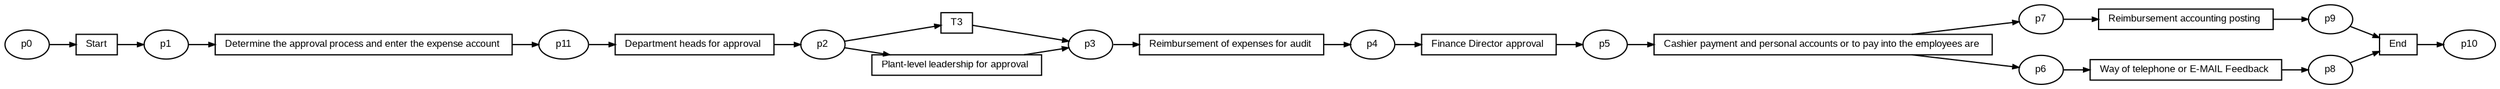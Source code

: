 digraph G {ranksep=".3"; fontsize="8"; remincross=true; margin="0.0,0.0"; fontname="Arial";rankdir="LR"; 
edge [arrowsize="0.5"];
node [height=".2",width=".2",fontname="Arial",fontsize="8"];
t0 [shape="box",label="Reimbursement accounting posting "];
t1 [shape="box",label="Way of telephone or E-MAIL Feedback "];
t2 [shape="box",label="Cashier payment and personal accounts or to pay into the employees are "];
t3 [shape="box",label="Finance Director approval "];
t4 [shape="box",label="Reimbursement of expenses for audit "];
t5 [shape="box",label="T3"];
t6 [shape="box",label="Plant-level leadership for approval "];
t7 [shape="box",label="Department heads for approval "];
t8 [shape="box",label="Determine the approval process and enter the expense account "];
t9 [shape="box",label="Start"];
t10 [shape="box",label="End"];
p0 [shape="oval",label="p2"];
p1 [shape="oval",label="p11"];
p2 [shape="oval",label="p10"];
p3 [shape="oval",label="p1"];
p4 [shape="oval",label="p0"];
p5 [shape="oval",label="p9"];
p6 [shape="oval",label="p8"];
p7 [shape="oval",label="p7"];
p8 [shape="oval",label="p6"];
p9 [shape="oval",label="p5"];
p10 [shape="oval",label="p4"];
p11 [shape="oval",label="p3"];
p1 -> t7[label=""];
p3 -> t8[label=""];
t9 -> p3[label=""];
p0 -> t6[label=""];
t7 -> p0[label=""];
t8 -> p1[label=""];
t1 -> p6[label=""];
t0 -> p5[label=""];
t10 -> p2[label=""];
t3 -> p9[label=""];
p6 -> t10[label=""];
p8 -> t1[label=""];
p4 -> t9[label=""];
t2 -> p8[label=""];
p5 -> t10[label=""];
p7 -> t0[label=""];
p0 -> t5[label=""];
t2 -> p7[label=""];
p11 -> t4[label=""];
t6 -> p11[label=""];
p10 -> t3[label=""];
t5 -> p11[label=""];
t4 -> p10[label=""];
p9 -> t2[label=""];
}
